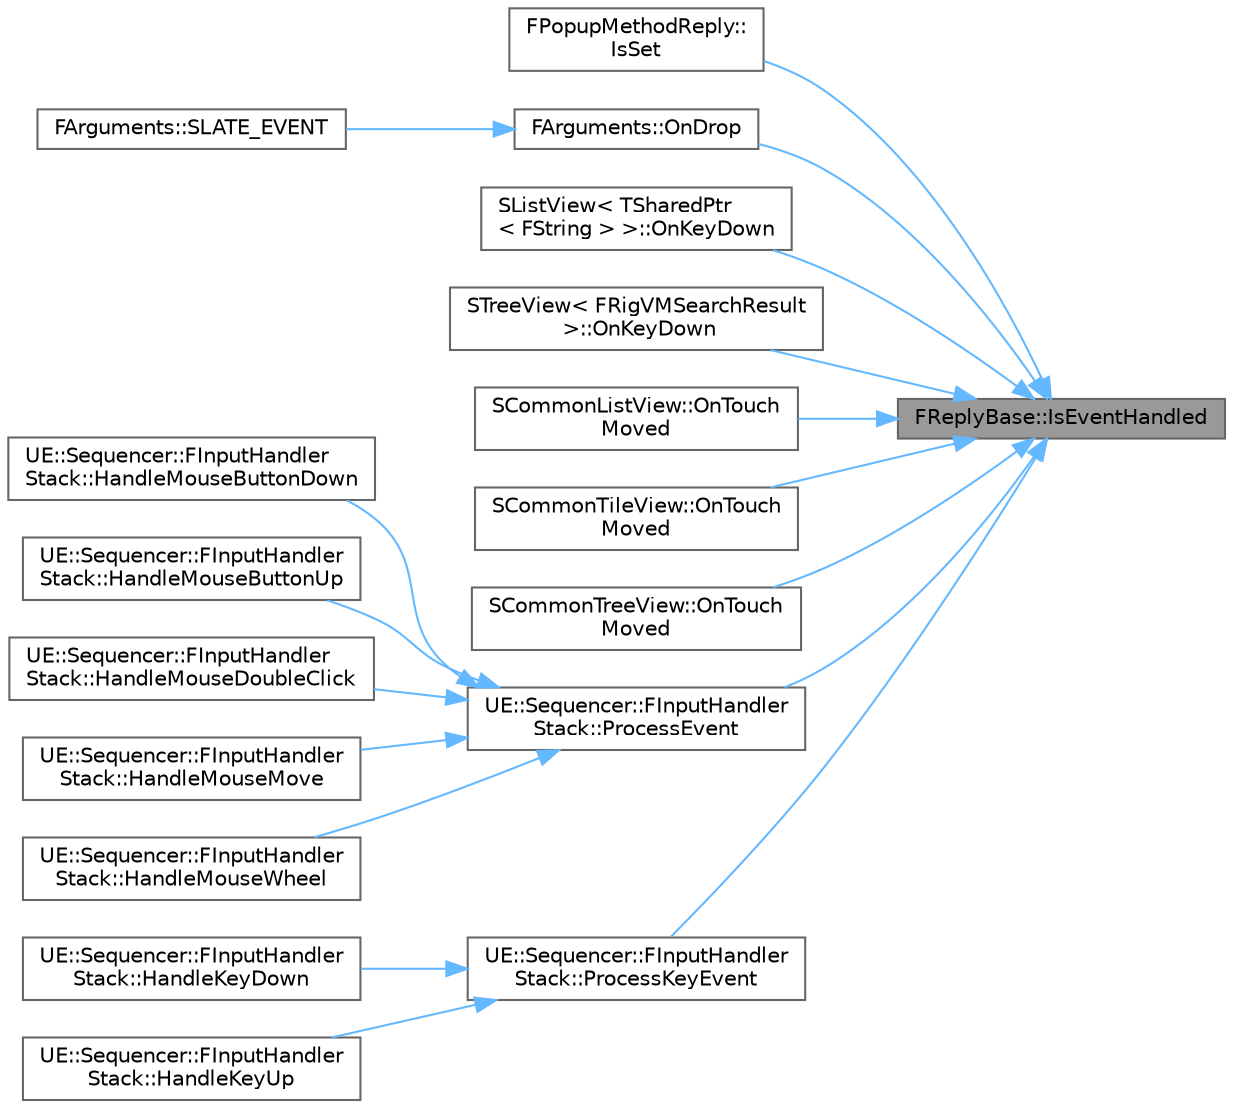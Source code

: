 digraph "FReplyBase::IsEventHandled"
{
 // INTERACTIVE_SVG=YES
 // LATEX_PDF_SIZE
  bgcolor="transparent";
  edge [fontname=Helvetica,fontsize=10,labelfontname=Helvetica,labelfontsize=10];
  node [fontname=Helvetica,fontsize=10,shape=box,height=0.2,width=0.4];
  rankdir="RL";
  Node1 [id="Node000001",label="FReplyBase::IsEventHandled",height=0.2,width=0.4,color="gray40", fillcolor="grey60", style="filled", fontcolor="black",tooltip=" "];
  Node1 -> Node2 [id="edge1_Node000001_Node000002",dir="back",color="steelblue1",style="solid",tooltip=" "];
  Node2 [id="Node000002",label="FPopupMethodReply::\lIsSet",height=0.2,width=0.4,color="grey40", fillcolor="white", style="filled",URL="$d3/d3c/classFPopupMethodReply.html#a3f5c53c64b29f81957bd852f69558393",tooltip="Alias for IsEventHandled for situations where this is used as optional."];
  Node1 -> Node3 [id="edge2_Node000001_Node000003",dir="back",color="steelblue1",style="solid",tooltip=" "];
  Node3 [id="Node000003",label="FArguments::OnDrop",height=0.2,width=0.4,color="grey40", fillcolor="white", style="filled",URL="$d4/dd9/classSTableRow.html#a5edea3989a5e6aba521b53fd32872ea0",tooltip=" "];
  Node3 -> Node4 [id="edge3_Node000003_Node000004",dir="back",color="steelblue1",style="solid",tooltip=" "];
  Node4 [id="Node000004",label="FArguments::SLATE_EVENT",height=0.2,width=0.4,color="grey40", fillcolor="white", style="filled",URL="$d4/dd9/classSTableRow.html#a8decdbb9db2f46ec71183212214157a3",tooltip=" "];
  Node1 -> Node5 [id="edge4_Node000001_Node000005",dir="back",color="steelblue1",style="solid",tooltip=" "];
  Node5 [id="Node000005",label="SListView\< TSharedPtr\l\< FString \> \>::OnKeyDown",height=0.2,width=0.4,color="grey40", fillcolor="white", style="filled",URL="$d1/dc1/classSListView.html#ac99744985732fc6f3b577fa26dc13aeb",tooltip=" "];
  Node1 -> Node6 [id="edge5_Node000001_Node000006",dir="back",color="steelblue1",style="solid",tooltip=" "];
  Node6 [id="Node000006",label="STreeView\< FRigVMSearchResult\l \>::OnKeyDown",height=0.2,width=0.4,color="grey40", fillcolor="white", style="filled",URL="$de/d1d/classSTreeView.html#a9591fc269f6b6b04e2bd32095c82a39c",tooltip=" "];
  Node1 -> Node7 [id="edge6_Node000001_Node000007",dir="back",color="steelblue1",style="solid",tooltip=" "];
  Node7 [id="Node000007",label="SCommonListView::OnTouch\lMoved",height=0.2,width=0.4,color="grey40", fillcolor="white", style="filled",URL="$df/d1b/classSCommonListView.html#ac17d0c045d9c451619fb3342382ae394",tooltip="Called when a touchpad touch is moved (finger moved)"];
  Node1 -> Node8 [id="edge7_Node000001_Node000008",dir="back",color="steelblue1",style="solid",tooltip=" "];
  Node8 [id="Node000008",label="SCommonTileView::OnTouch\lMoved",height=0.2,width=0.4,color="grey40", fillcolor="white", style="filled",URL="$d4/d4a/classSCommonTileView.html#a76160cc7903b55707a217e08cbc310ac",tooltip="Called when a touchpad touch is moved (finger moved)"];
  Node1 -> Node9 [id="edge8_Node000001_Node000009",dir="back",color="steelblue1",style="solid",tooltip=" "];
  Node9 [id="Node000009",label="SCommonTreeView::OnTouch\lMoved",height=0.2,width=0.4,color="grey40", fillcolor="white", style="filled",URL="$d8/dcf/classSCommonTreeView.html#acc52eb6796ca65cef08a45eecb7e464d",tooltip="Called when a touchpad touch is moved (finger moved)"];
  Node1 -> Node10 [id="edge9_Node000001_Node000010",dir="back",color="steelblue1",style="solid",tooltip=" "];
  Node10 [id="Node000010",label="UE::Sequencer::FInputHandler\lStack::ProcessEvent",height=0.2,width=0.4,color="grey40", fillcolor="white", style="filled",URL="$de/d48/classUE_1_1Sequencer_1_1FInputHandlerStack.html#a4e660ff61e24d678351df39031725932",tooltip=" "];
  Node10 -> Node11 [id="edge10_Node000010_Node000011",dir="back",color="steelblue1",style="solid",tooltip=" "];
  Node11 [id="Node000011",label="UE::Sequencer::FInputHandler\lStack::HandleMouseButtonDown",height=0.2,width=0.4,color="grey40", fillcolor="white", style="filled",URL="$de/d48/classUE_1_1Sequencer_1_1FInputHandlerStack.html#a0a9657b8189dece2ba85a22a2913a032",tooltip="Handle a mouse down."];
  Node10 -> Node12 [id="edge11_Node000010_Node000012",dir="back",color="steelblue1",style="solid",tooltip=" "];
  Node12 [id="Node000012",label="UE::Sequencer::FInputHandler\lStack::HandleMouseButtonUp",height=0.2,width=0.4,color="grey40", fillcolor="white", style="filled",URL="$de/d48/classUE_1_1Sequencer_1_1FInputHandlerStack.html#a77de1d1e6a6340a2f7efe394f5db1d46",tooltip="Handle a mouse up."];
  Node10 -> Node13 [id="edge12_Node000010_Node000013",dir="back",color="steelblue1",style="solid",tooltip=" "];
  Node13 [id="Node000013",label="UE::Sequencer::FInputHandler\lStack::HandleMouseDoubleClick",height=0.2,width=0.4,color="grey40", fillcolor="white", style="filled",URL="$de/d48/classUE_1_1Sequencer_1_1FInputHandlerStack.html#ad0b7243a4506349b07fdfbdd3d06019c",tooltip="Handle a mouse double click."];
  Node10 -> Node14 [id="edge13_Node000010_Node000014",dir="back",color="steelblue1",style="solid",tooltip=" "];
  Node14 [id="Node000014",label="UE::Sequencer::FInputHandler\lStack::HandleMouseMove",height=0.2,width=0.4,color="grey40", fillcolor="white", style="filled",URL="$de/d48/classUE_1_1Sequencer_1_1FInputHandlerStack.html#a642d925ac787fe9029b6bc0b51a01f42",tooltip="Handle a mouse move."];
  Node10 -> Node15 [id="edge14_Node000010_Node000015",dir="back",color="steelblue1",style="solid",tooltip=" "];
  Node15 [id="Node000015",label="UE::Sequencer::FInputHandler\lStack::HandleMouseWheel",height=0.2,width=0.4,color="grey40", fillcolor="white", style="filled",URL="$de/d48/classUE_1_1Sequencer_1_1FInputHandlerStack.html#a6beb8051f09e04f3619550b490f0340b",tooltip="Handle a mouse wheel."];
  Node1 -> Node16 [id="edge15_Node000001_Node000016",dir="back",color="steelblue1",style="solid",tooltip=" "];
  Node16 [id="Node000016",label="UE::Sequencer::FInputHandler\lStack::ProcessKeyEvent",height=0.2,width=0.4,color="grey40", fillcolor="white", style="filled",URL="$de/d48/classUE_1_1Sequencer_1_1FInputHandlerStack.html#a151852e21c741e8ea1cd270302a979b4",tooltip=" "];
  Node16 -> Node17 [id="edge16_Node000016_Node000017",dir="back",color="steelblue1",style="solid",tooltip=" "];
  Node17 [id="Node000017",label="UE::Sequencer::FInputHandler\lStack::HandleKeyDown",height=0.2,width=0.4,color="grey40", fillcolor="white", style="filled",URL="$de/d48/classUE_1_1Sequencer_1_1FInputHandlerStack.html#ae24e3d68e0fbb7d8cf49f0c1d5cd4d93",tooltip=" "];
  Node16 -> Node18 [id="edge17_Node000016_Node000018",dir="back",color="steelblue1",style="solid",tooltip=" "];
  Node18 [id="Node000018",label="UE::Sequencer::FInputHandler\lStack::HandleKeyUp",height=0.2,width=0.4,color="grey40", fillcolor="white", style="filled",URL="$de/d48/classUE_1_1Sequencer_1_1FInputHandlerStack.html#a4ef02c623c0780fb81e5b2081751d5b6",tooltip=" "];
}
